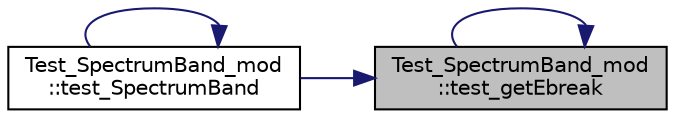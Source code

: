 digraph "Test_SpectrumBand_mod::test_getEbreak"
{
 // LATEX_PDF_SIZE
  edge [fontname="Helvetica",fontsize="10",labelfontname="Helvetica",labelfontsize="10"];
  node [fontname="Helvetica",fontsize="10",shape=record];
  rankdir="RL";
  Node1 [label="Test_SpectrumBand_mod\l::test_getEbreak",height=0.2,width=0.4,color="black", fillcolor="grey75", style="filled", fontcolor="black",tooltip=" "];
  Node1 -> Node1 [dir="back",color="midnightblue",fontsize="10",style="solid"];
  Node1 -> Node2 [dir="back",color="midnightblue",fontsize="10",style="solid"];
  Node2 [label="Test_SpectrumBand_mod\l::test_SpectrumBand",height=0.2,width=0.4,color="black", fillcolor="white", style="filled",URL="$namespaceTest__SpectrumBand__mod.html#a57364a7f85b628ca3cc00da33d206c24",tooltip=" "];
  Node2 -> Node2 [dir="back",color="midnightblue",fontsize="10",style="solid"];
}
